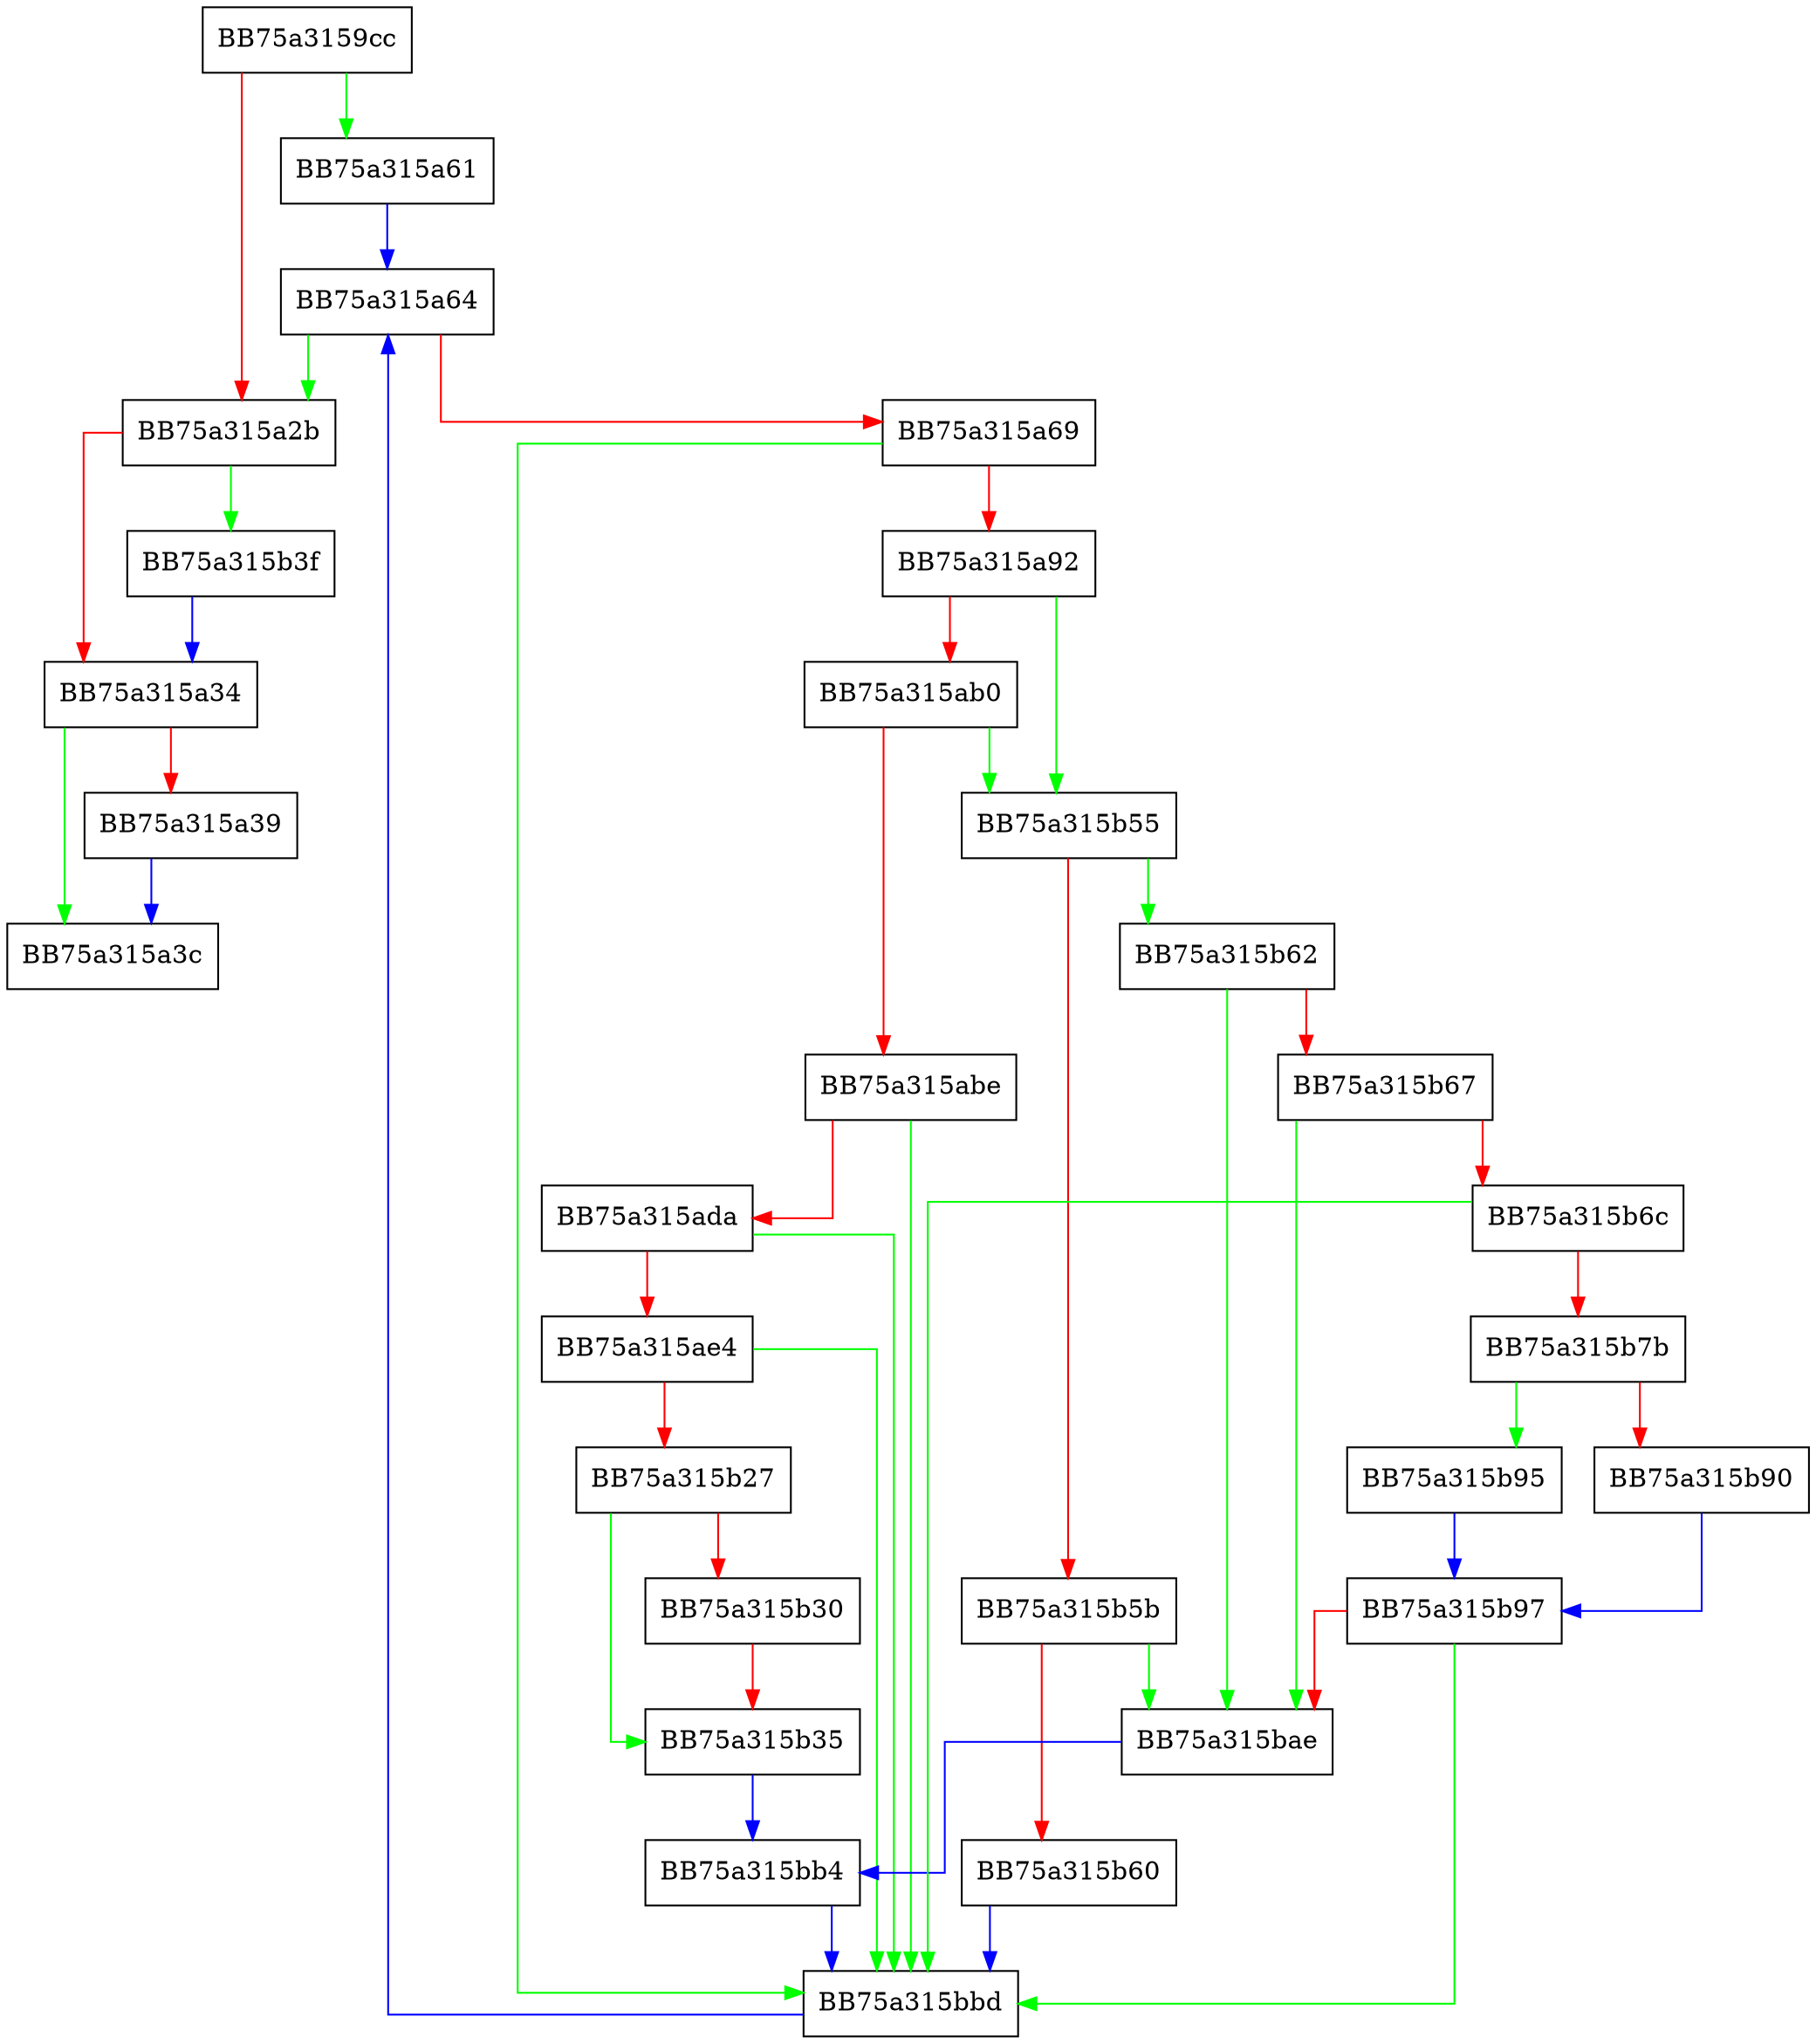 digraph Scan {
  node [shape="box"];
  graph [splines=ortho];
  BB75a3159cc -> BB75a315a61 [color="green"];
  BB75a3159cc -> BB75a315a2b [color="red"];
  BB75a315a2b -> BB75a315b3f [color="green"];
  BB75a315a2b -> BB75a315a34 [color="red"];
  BB75a315a34 -> BB75a315a3c [color="green"];
  BB75a315a34 -> BB75a315a39 [color="red"];
  BB75a315a39 -> BB75a315a3c [color="blue"];
  BB75a315a61 -> BB75a315a64 [color="blue"];
  BB75a315a64 -> BB75a315a2b [color="green"];
  BB75a315a64 -> BB75a315a69 [color="red"];
  BB75a315a69 -> BB75a315bbd [color="green"];
  BB75a315a69 -> BB75a315a92 [color="red"];
  BB75a315a92 -> BB75a315b55 [color="green"];
  BB75a315a92 -> BB75a315ab0 [color="red"];
  BB75a315ab0 -> BB75a315b55 [color="green"];
  BB75a315ab0 -> BB75a315abe [color="red"];
  BB75a315abe -> BB75a315bbd [color="green"];
  BB75a315abe -> BB75a315ada [color="red"];
  BB75a315ada -> BB75a315bbd [color="green"];
  BB75a315ada -> BB75a315ae4 [color="red"];
  BB75a315ae4 -> BB75a315bbd [color="green"];
  BB75a315ae4 -> BB75a315b27 [color="red"];
  BB75a315b27 -> BB75a315b35 [color="green"];
  BB75a315b27 -> BB75a315b30 [color="red"];
  BB75a315b30 -> BB75a315b35 [color="red"];
  BB75a315b35 -> BB75a315bb4 [color="blue"];
  BB75a315b3f -> BB75a315a34 [color="blue"];
  BB75a315b55 -> BB75a315b62 [color="green"];
  BB75a315b55 -> BB75a315b5b [color="red"];
  BB75a315b5b -> BB75a315bae [color="green"];
  BB75a315b5b -> BB75a315b60 [color="red"];
  BB75a315b60 -> BB75a315bbd [color="blue"];
  BB75a315b62 -> BB75a315bae [color="green"];
  BB75a315b62 -> BB75a315b67 [color="red"];
  BB75a315b67 -> BB75a315bae [color="green"];
  BB75a315b67 -> BB75a315b6c [color="red"];
  BB75a315b6c -> BB75a315bbd [color="green"];
  BB75a315b6c -> BB75a315b7b [color="red"];
  BB75a315b7b -> BB75a315b95 [color="green"];
  BB75a315b7b -> BB75a315b90 [color="red"];
  BB75a315b90 -> BB75a315b97 [color="blue"];
  BB75a315b95 -> BB75a315b97 [color="blue"];
  BB75a315b97 -> BB75a315bbd [color="green"];
  BB75a315b97 -> BB75a315bae [color="red"];
  BB75a315bae -> BB75a315bb4 [color="blue"];
  BB75a315bb4 -> BB75a315bbd [color="blue"];
  BB75a315bbd -> BB75a315a64 [color="blue"];
}